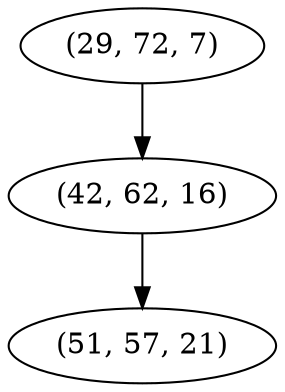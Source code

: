 digraph tree {
    "(29, 72, 7)";
    "(42, 62, 16)";
    "(51, 57, 21)";
    "(29, 72, 7)" -> "(42, 62, 16)";
    "(42, 62, 16)" -> "(51, 57, 21)";
}
